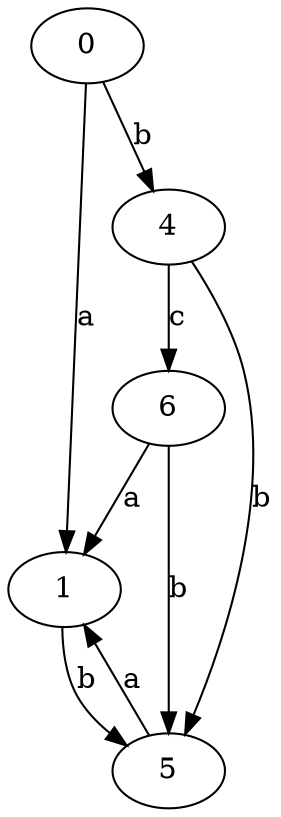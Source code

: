 strict digraph  {
0;
1;
4;
5;
6;
0 -> 1  [label=a];
0 -> 4  [label=b];
1 -> 5  [label=b];
4 -> 5  [label=b];
4 -> 6  [label=c];
5 -> 1  [label=a];
6 -> 1  [label=a];
6 -> 5  [label=b];
}
